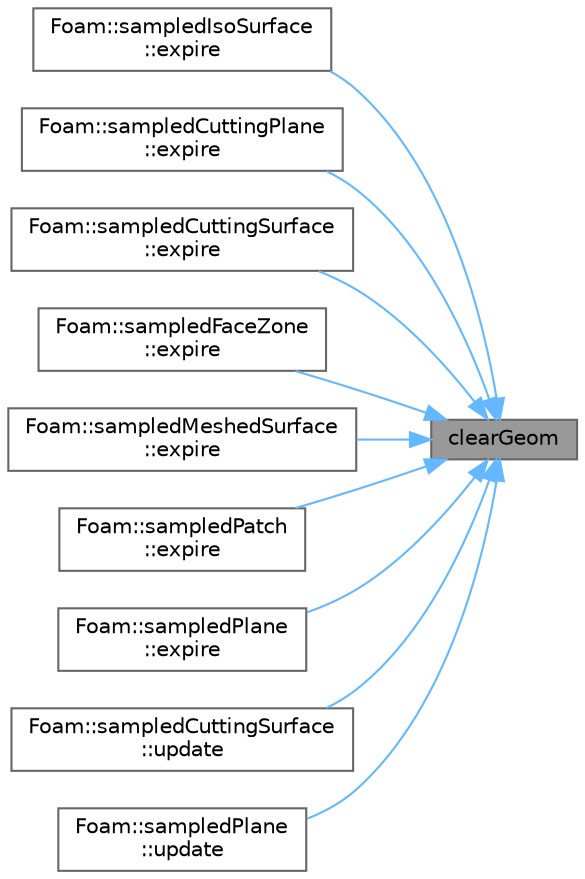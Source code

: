 digraph "clearGeom"
{
 // LATEX_PDF_SIZE
  bgcolor="transparent";
  edge [fontname=Helvetica,fontsize=10,labelfontname=Helvetica,labelfontsize=10];
  node [fontname=Helvetica,fontsize=10,shape=box,height=0.2,width=0.4];
  rankdir="RL";
  Node1 [id="Node000001",label="clearGeom",height=0.2,width=0.4,color="gray40", fillcolor="grey60", style="filled", fontcolor="black",tooltip=" "];
  Node1 -> Node2 [id="edge1_Node000001_Node000002",dir="back",color="steelblue1",style="solid",tooltip=" "];
  Node2 [id="Node000002",label="Foam::sampledIsoSurface\l::expire",height=0.2,width=0.4,color="grey40", fillcolor="white", style="filled",URL="$classFoam_1_1sampledIsoSurface.html#a99e9f0908a967713d117081d26ed51d0",tooltip=" "];
  Node1 -> Node3 [id="edge2_Node000001_Node000003",dir="back",color="steelblue1",style="solid",tooltip=" "];
  Node3 [id="Node000003",label="Foam::sampledCuttingPlane\l::expire",height=0.2,width=0.4,color="grey40", fillcolor="white", style="filled",URL="$classFoam_1_1sampledCuttingPlane.html#a99e9f0908a967713d117081d26ed51d0",tooltip=" "];
  Node1 -> Node4 [id="edge3_Node000001_Node000004",dir="back",color="steelblue1",style="solid",tooltip=" "];
  Node4 [id="Node000004",label="Foam::sampledCuttingSurface\l::expire",height=0.2,width=0.4,color="grey40", fillcolor="white", style="filled",URL="$classFoam_1_1sampledCuttingSurface.html#a99e9f0908a967713d117081d26ed51d0",tooltip=" "];
  Node1 -> Node5 [id="edge4_Node000001_Node000005",dir="back",color="steelblue1",style="solid",tooltip=" "];
  Node5 [id="Node000005",label="Foam::sampledFaceZone\l::expire",height=0.2,width=0.4,color="grey40", fillcolor="white", style="filled",URL="$classFoam_1_1sampledFaceZone.html#a99e9f0908a967713d117081d26ed51d0",tooltip=" "];
  Node1 -> Node6 [id="edge5_Node000001_Node000006",dir="back",color="steelblue1",style="solid",tooltip=" "];
  Node6 [id="Node000006",label="Foam::sampledMeshedSurface\l::expire",height=0.2,width=0.4,color="grey40", fillcolor="white", style="filled",URL="$classFoam_1_1sampledMeshedSurface.html#a99e9f0908a967713d117081d26ed51d0",tooltip=" "];
  Node1 -> Node7 [id="edge6_Node000001_Node000007",dir="back",color="steelblue1",style="solid",tooltip=" "];
  Node7 [id="Node000007",label="Foam::sampledPatch\l::expire",height=0.2,width=0.4,color="grey40", fillcolor="white", style="filled",URL="$classFoam_1_1sampledPatch.html#a99e9f0908a967713d117081d26ed51d0",tooltip=" "];
  Node1 -> Node8 [id="edge7_Node000001_Node000008",dir="back",color="steelblue1",style="solid",tooltip=" "];
  Node8 [id="Node000008",label="Foam::sampledPlane\l::expire",height=0.2,width=0.4,color="grey40", fillcolor="white", style="filled",URL="$classFoam_1_1sampledPlane.html#a99e9f0908a967713d117081d26ed51d0",tooltip=" "];
  Node1 -> Node9 [id="edge8_Node000001_Node000009",dir="back",color="steelblue1",style="solid",tooltip=" "];
  Node9 [id="Node000009",label="Foam::sampledCuttingSurface\l::update",height=0.2,width=0.4,color="grey40", fillcolor="white", style="filled",URL="$classFoam_1_1sampledCuttingSurface.html#aa2aac016e2bf7b5bd2b271786c2791aa",tooltip=" "];
  Node1 -> Node10 [id="edge9_Node000001_Node000010",dir="back",color="steelblue1",style="solid",tooltip=" "];
  Node10 [id="Node000010",label="Foam::sampledPlane\l::update",height=0.2,width=0.4,color="grey40", fillcolor="white", style="filled",URL="$classFoam_1_1sampledPlane.html#aa2aac016e2bf7b5bd2b271786c2791aa",tooltip=" "];
}
